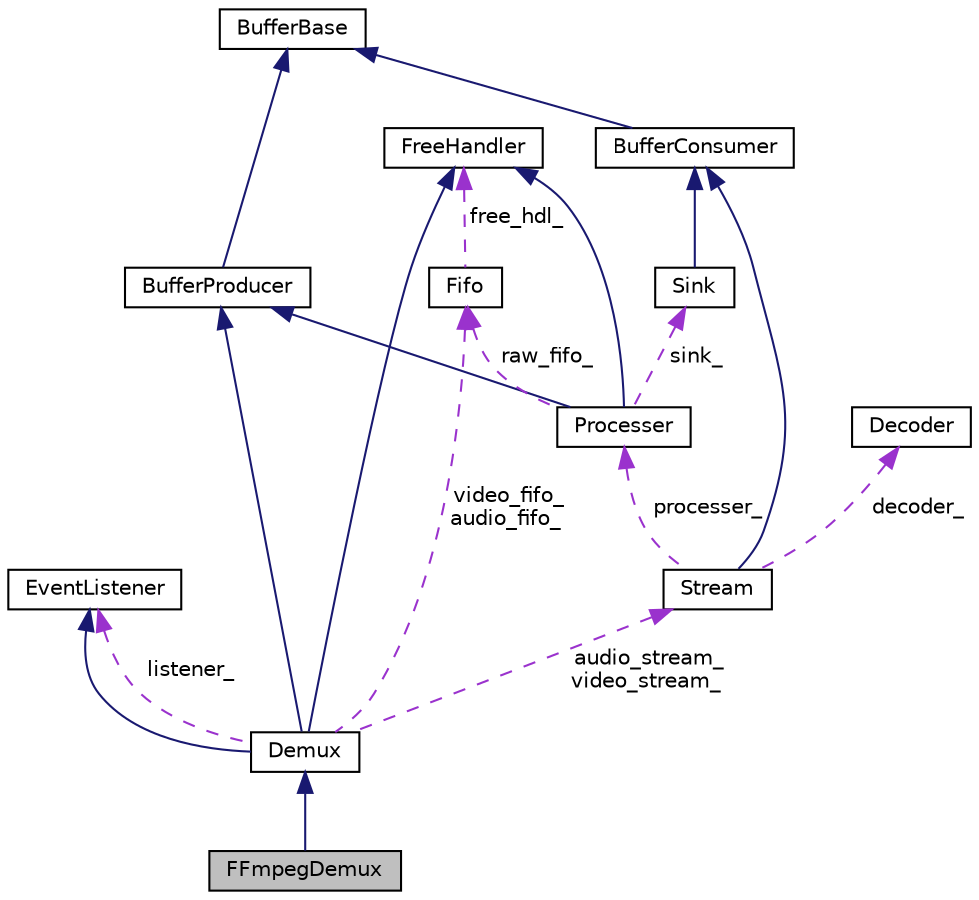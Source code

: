 digraph "FFmpegDemux"
{
 // LATEX_PDF_SIZE
  edge [fontname="Helvetica",fontsize="10",labelfontname="Helvetica",labelfontsize="10"];
  node [fontname="Helvetica",fontsize="10",shape=record];
  Node1 [label="FFmpegDemux",height=0.2,width=0.4,color="black", fillcolor="grey75", style="filled", fontcolor="black",tooltip=" "];
  Node2 -> Node1 [dir="back",color="midnightblue",fontsize="10",style="solid",fontname="Helvetica"];
  Node2 [label="Demux",height=0.2,width=0.4,color="black", fillcolor="white", style="filled",URL="$class_demux.html",tooltip=" "];
  Node3 -> Node2 [dir="back",color="midnightblue",fontsize="10",style="solid",fontname="Helvetica"];
  Node3 [label="EventListener",height=0.2,width=0.4,color="black", fillcolor="white", style="filled",URL="$class_event_listener.html",tooltip=" "];
  Node4 -> Node2 [dir="back",color="midnightblue",fontsize="10",style="solid",fontname="Helvetica"];
  Node4 [label="BufferProducer",height=0.2,width=0.4,color="black", fillcolor="white", style="filled",URL="$class_buffer_producer.html",tooltip=" "];
  Node5 -> Node4 [dir="back",color="midnightblue",fontsize="10",style="solid",fontname="Helvetica"];
  Node5 [label="BufferBase",height=0.2,width=0.4,color="black", fillcolor="white", style="filled",URL="$class_buffer_base.html",tooltip=" "];
  Node6 -> Node2 [dir="back",color="midnightblue",fontsize="10",style="solid",fontname="Helvetica"];
  Node6 [label="FreeHandler",height=0.2,width=0.4,color="black", fillcolor="white", style="filled",URL="$class_free_handler.html",tooltip=" "];
  Node3 -> Node2 [dir="back",color="darkorchid3",fontsize="10",style="dashed",label=" listener_" ,fontname="Helvetica"];
  Node7 -> Node2 [dir="back",color="darkorchid3",fontsize="10",style="dashed",label=" video_fifo_\naudio_fifo_" ,fontname="Helvetica"];
  Node7 [label="Fifo",height=0.2,width=0.4,color="black", fillcolor="white", style="filled",URL="$class_fifo.html",tooltip=" "];
  Node6 -> Node7 [dir="back",color="darkorchid3",fontsize="10",style="dashed",label=" free_hdl_" ,fontname="Helvetica"];
  Node8 -> Node2 [dir="back",color="darkorchid3",fontsize="10",style="dashed",label=" audio_stream_\nvideo_stream_" ,fontname="Helvetica"];
  Node8 [label="Stream",height=0.2,width=0.4,color="black", fillcolor="white", style="filled",URL="$class_stream.html",tooltip=" "];
  Node9 -> Node8 [dir="back",color="midnightblue",fontsize="10",style="solid",fontname="Helvetica"];
  Node9 [label="BufferConsumer",height=0.2,width=0.4,color="black", fillcolor="white", style="filled",URL="$class_buffer_consumer.html",tooltip=" "];
  Node5 -> Node9 [dir="back",color="midnightblue",fontsize="10",style="solid",fontname="Helvetica"];
  Node10 -> Node8 [dir="back",color="darkorchid3",fontsize="10",style="dashed",label=" processer_" ,fontname="Helvetica"];
  Node10 [label="Processer",height=0.2,width=0.4,color="black", fillcolor="white", style="filled",URL="$class_processer.html",tooltip=" "];
  Node4 -> Node10 [dir="back",color="midnightblue",fontsize="10",style="solid",fontname="Helvetica"];
  Node6 -> Node10 [dir="back",color="midnightblue",fontsize="10",style="solid",fontname="Helvetica"];
  Node11 -> Node10 [dir="back",color="darkorchid3",fontsize="10",style="dashed",label=" sink_" ,fontname="Helvetica"];
  Node11 [label="Sink",height=0.2,width=0.4,color="black", fillcolor="white", style="filled",URL="$class_sink.html",tooltip=" "];
  Node9 -> Node11 [dir="back",color="midnightblue",fontsize="10",style="solid",fontname="Helvetica"];
  Node7 -> Node10 [dir="back",color="darkorchid3",fontsize="10",style="dashed",label=" raw_fifo_" ,fontname="Helvetica"];
  Node12 -> Node8 [dir="back",color="darkorchid3",fontsize="10",style="dashed",label=" decoder_" ,fontname="Helvetica"];
  Node12 [label="Decoder",height=0.2,width=0.4,color="black", fillcolor="white", style="filled",URL="$class_decoder.html",tooltip=" "];
}
